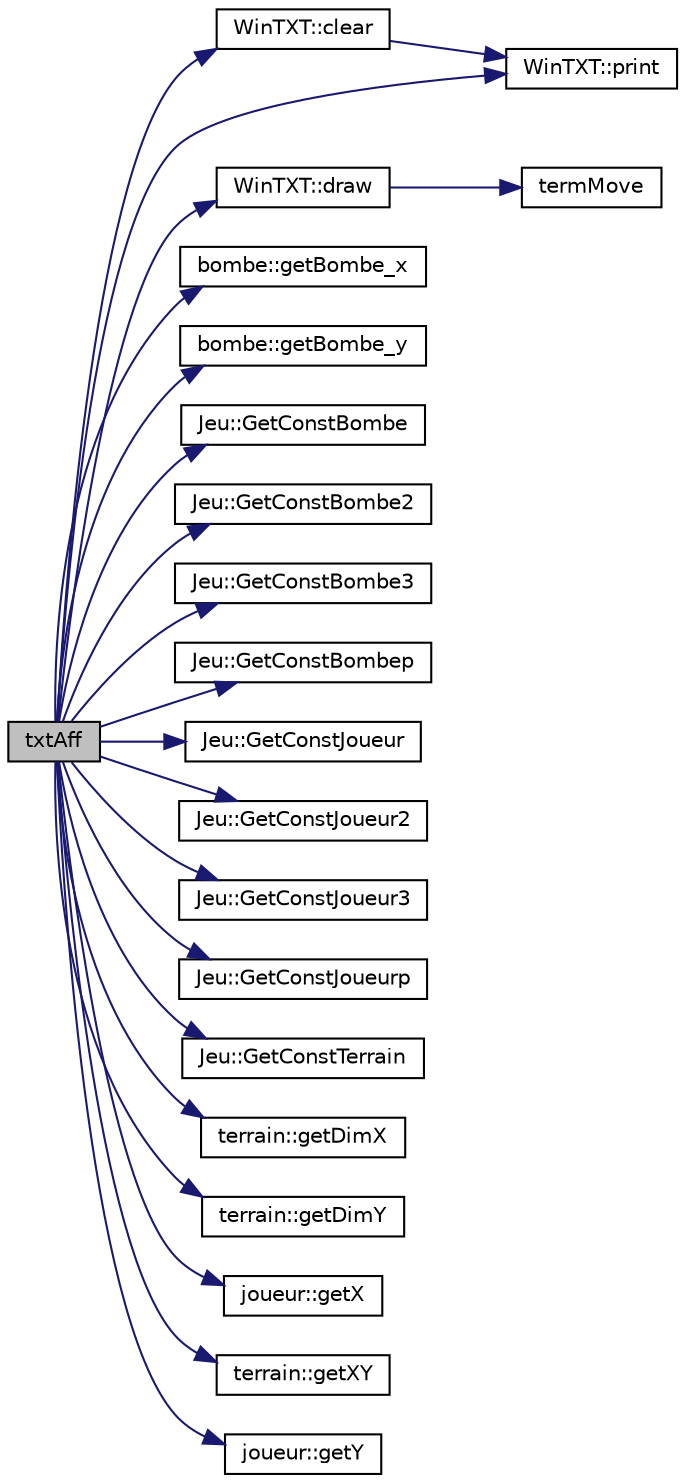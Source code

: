 digraph "txtAff"
{
 // LATEX_PDF_SIZE
  edge [fontname="Helvetica",fontsize="10",labelfontname="Helvetica",labelfontsize="10"];
  node [fontname="Helvetica",fontsize="10",shape=record];
  rankdir="LR";
  Node1 [label="txtAff",height=0.2,width=0.4,color="black", fillcolor="grey75", style="filled", fontcolor="black",tooltip=" "];
  Node1 -> Node2 [color="midnightblue",fontsize="10",style="solid"];
  Node2 [label="WinTXT::clear",height=0.2,width=0.4,color="black", fillcolor="white", style="filled",URL="$class_win_t_x_t.html#a1b4cb203533f78bed29498591631f436",tooltip=" "];
  Node2 -> Node3 [color="midnightblue",fontsize="10",style="solid"];
  Node3 [label="WinTXT::print",height=0.2,width=0.4,color="black", fillcolor="white", style="filled",URL="$class_win_t_x_t.html#a407cce45e7f81546540f4f8a9b85ce45",tooltip=" "];
  Node1 -> Node4 [color="midnightblue",fontsize="10",style="solid"];
  Node4 [label="WinTXT::draw",height=0.2,width=0.4,color="black", fillcolor="white", style="filled",URL="$class_win_t_x_t.html#af83a18827593465fc397983c97b4e886",tooltip=" "];
  Node4 -> Node5 [color="midnightblue",fontsize="10",style="solid"];
  Node5 [label="termMove",height=0.2,width=0.4,color="black", fillcolor="white", style="filled",URL="$_wintxt_8cpp.html#a0038303af38e1a50f24e3d4e33a4635b",tooltip=" "];
  Node1 -> Node6 [color="midnightblue",fontsize="10",style="solid"];
  Node6 [label="bombe::getBombe_x",height=0.2,width=0.4,color="black", fillcolor="white", style="filled",URL="$classbombe.html#ad073269da4c1f12fb8509c71fefef956",tooltip="récupère la position de la bombe en x"];
  Node1 -> Node7 [color="midnightblue",fontsize="10",style="solid"];
  Node7 [label="bombe::getBombe_y",height=0.2,width=0.4,color="black", fillcolor="white", style="filled",URL="$classbombe.html#a9aa3c213fa42cf5290a7efecdc0bc85c",tooltip="récupère la position de la bombe en y"];
  Node1 -> Node8 [color="midnightblue",fontsize="10",style="solid"];
  Node8 [label="Jeu::GetConstBombe",height=0.2,width=0.4,color="black", fillcolor="white", style="filled",URL="$class_jeu.html#aa86c48e07d7d67e45b59ba5fa309fd7f",tooltip="récupère la bombe du joueur"];
  Node1 -> Node9 [color="midnightblue",fontsize="10",style="solid"];
  Node9 [label="Jeu::GetConstBombe2",height=0.2,width=0.4,color="black", fillcolor="white", style="filled",URL="$class_jeu.html#a88772730ea5241f4c8a4da7a00b92e40",tooltip="récupère la bombe de l'ordi 2"];
  Node1 -> Node10 [color="midnightblue",fontsize="10",style="solid"];
  Node10 [label="Jeu::GetConstBombe3",height=0.2,width=0.4,color="black", fillcolor="white", style="filled",URL="$class_jeu.html#a8ea76dc87d3d6a0630c9db4b9660bf4c",tooltip="récupère la bombe de l'ordi 3"];
  Node1 -> Node11 [color="midnightblue",fontsize="10",style="solid"];
  Node11 [label="Jeu::GetConstBombep",height=0.2,width=0.4,color="black", fillcolor="white", style="filled",URL="$class_jeu.html#ad1fc57242b6efa66908401ea7102279c",tooltip="récupère la bombe de l'ordi 1"];
  Node1 -> Node12 [color="midnightblue",fontsize="10",style="solid"];
  Node12 [label="Jeu::GetConstJoueur",height=0.2,width=0.4,color="black", fillcolor="white", style="filled",URL="$class_jeu.html#aa69b8a47e56142aeec7f131dea87d2ec",tooltip="récupère le joueur"];
  Node1 -> Node13 [color="midnightblue",fontsize="10",style="solid"];
  Node13 [label="Jeu::GetConstJoueur2",height=0.2,width=0.4,color="black", fillcolor="white", style="filled",URL="$class_jeu.html#a7e9bf65ddd85c03135ebd0a20f022710",tooltip="récupère l'ordi 2"];
  Node1 -> Node14 [color="midnightblue",fontsize="10",style="solid"];
  Node14 [label="Jeu::GetConstJoueur3",height=0.2,width=0.4,color="black", fillcolor="white", style="filled",URL="$class_jeu.html#a1e3546a6e0cbbe41b09683ee9f58e44d",tooltip="récupère l'ordi 3"];
  Node1 -> Node15 [color="midnightblue",fontsize="10",style="solid"];
  Node15 [label="Jeu::GetConstJoueurp",height=0.2,width=0.4,color="black", fillcolor="white", style="filled",URL="$class_jeu.html#a7eb10e50a81b8039a232453811ae4327",tooltip="récupère l'ordi 1"];
  Node1 -> Node16 [color="midnightblue",fontsize="10",style="solid"];
  Node16 [label="Jeu::GetConstTerrain",height=0.2,width=0.4,color="black", fillcolor="white", style="filled",URL="$class_jeu.html#aeab7a7e56961714c31879f1724b908b0",tooltip="récupère un terrain"];
  Node1 -> Node17 [color="midnightblue",fontsize="10",style="solid"];
  Node17 [label="terrain::getDimX",height=0.2,width=0.4,color="black", fillcolor="white", style="filled",URL="$classterrain.html#af74e60acdf88633cdca5994db09411e7",tooltip="récupère la dimension en x"];
  Node1 -> Node18 [color="midnightblue",fontsize="10",style="solid"];
  Node18 [label="terrain::getDimY",height=0.2,width=0.4,color="black", fillcolor="white", style="filled",URL="$classterrain.html#a519ffe73d9e51bb75a23c5c897246b15",tooltip="récupère la dimension en y"];
  Node1 -> Node19 [color="midnightblue",fontsize="10",style="solid"];
  Node19 [label="joueur::getX",height=0.2,width=0.4,color="black", fillcolor="white", style="filled",URL="$classjoueur.html#ac2092f62ef1098554a9c1f8d8c17652e",tooltip="réupère x"];
  Node1 -> Node20 [color="midnightblue",fontsize="10",style="solid"];
  Node20 [label="terrain::getXY",height=0.2,width=0.4,color="black", fillcolor="white", style="filled",URL="$classterrain.html#a03f0a79123d559f2c072dd17fc89d9f7",tooltip="récupère le carctère en x et y"];
  Node1 -> Node21 [color="midnightblue",fontsize="10",style="solid"];
  Node21 [label="joueur::getY",height=0.2,width=0.4,color="black", fillcolor="white", style="filled",URL="$classjoueur.html#a970f12e6816e71032a91611ee8a51a96",tooltip="récupère y"];
  Node1 -> Node3 [color="midnightblue",fontsize="10",style="solid"];
}
